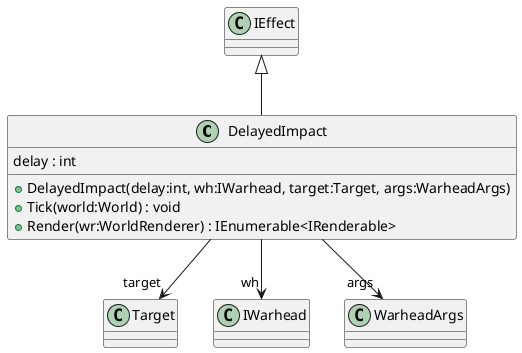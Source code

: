 @startuml
class DelayedImpact {
    delay : int
    + DelayedImpact(delay:int, wh:IWarhead, target:Target, args:WarheadArgs)
    + Tick(world:World) : void
    + Render(wr:WorldRenderer) : IEnumerable<IRenderable>
}
IEffect <|-- DelayedImpact
DelayedImpact --> "target" Target
DelayedImpact --> "wh" IWarhead
DelayedImpact --> "args" WarheadArgs
@enduml
